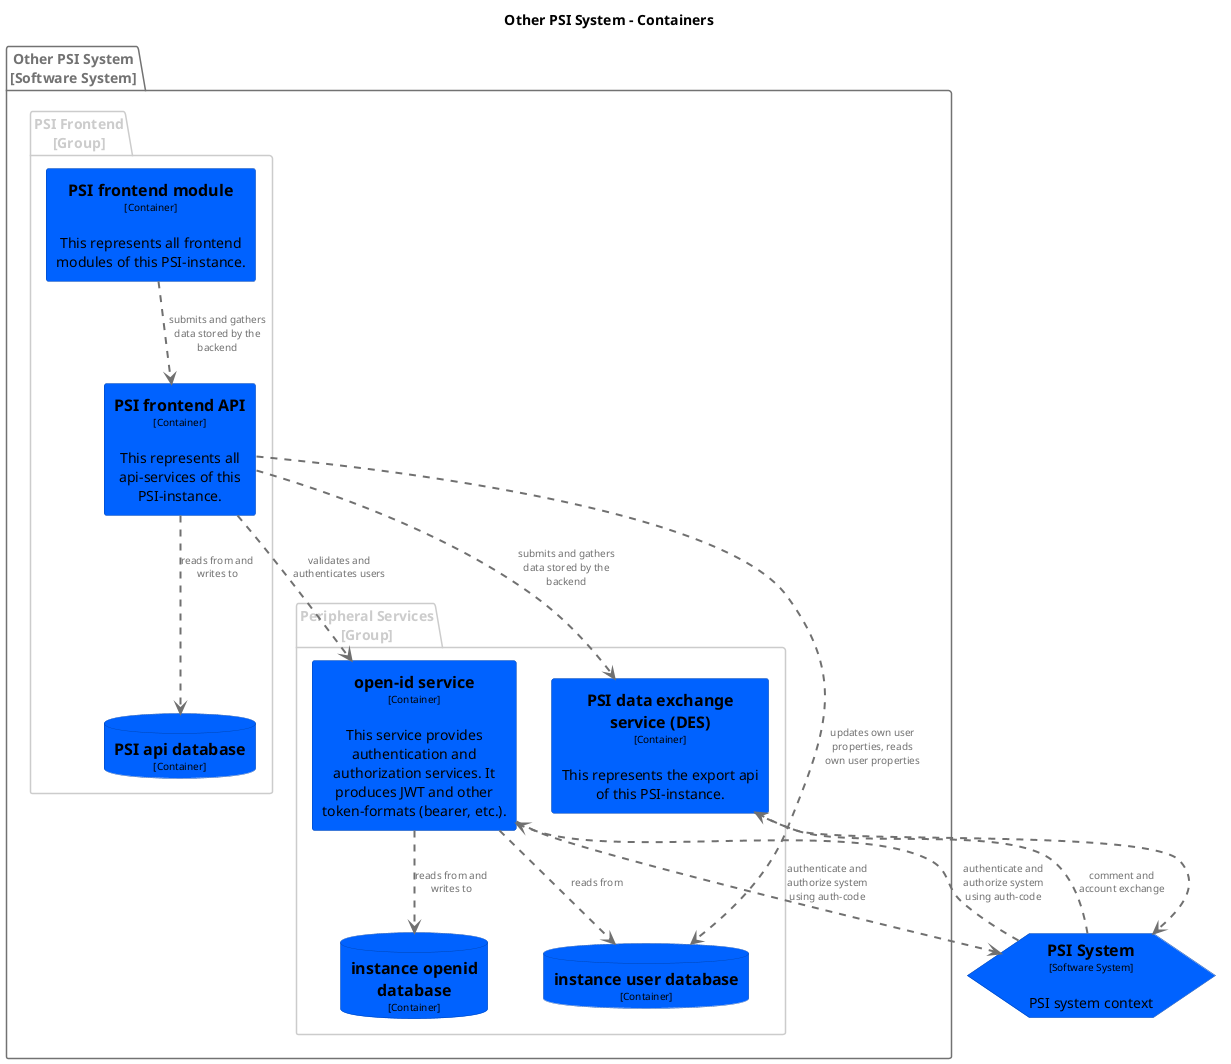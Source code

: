 @startuml
set separator none
title Other PSI System - Containers

top to bottom direction

skinparam {
  shadowing false
  arrowFontSize 10
  defaultTextAlignment center
  wrapWidth 200
  maxMessageSize 100
}

hide stereotype

skinparam hexagon<<PSISystem>> {
  BackgroundColor #0062ff
  FontColor #000000
  BorderColor #0044b2
}
skinparam database<<OtherPSISystem.PSIapidatabase>> {
  BackgroundColor #0062ff
  FontColor #000000
  BorderColor #0044b2
}
skinparam rectangle<<OtherPSISystem.PSIdataexchangeserviceDES>> {
  BackgroundColor #0062ff
  FontColor #000000
  BorderColor #0044b2
}
skinparam rectangle<<OtherPSISystem.PSIfrontendAPI>> {
  BackgroundColor #0062ff
  FontColor #000000
  BorderColor #0044b2
}
skinparam rectangle<<OtherPSISystem.PSIfrontendmodule>> {
  BackgroundColor #0062ff
  FontColor #000000
  BorderColor #0044b2
}
skinparam database<<OtherPSISystem.instanceopeniddatabase>> {
  BackgroundColor #0062ff
  FontColor #000000
  BorderColor #0044b2
}
skinparam database<<OtherPSISystem.instanceuserdatabase>> {
  BackgroundColor #0062ff
  FontColor #000000
  BorderColor #0044b2
}
skinparam rectangle<<OtherPSISystem.openidservice>> {
  BackgroundColor #0062ff
  FontColor #000000
  BorderColor #0044b2
}

hexagon "==PSI System\n<size:10>[Software System]</size>\n\nPSI system context" <<PSISystem>> as PSISystem

package "Other PSI System\n[Software System]" <<OtherPSISystem>> {
  skinparam PackageBorderColor<<OtherPSISystem>> #727272
  skinparam PackageFontColor<<OtherPSISystem>> #727272

  package "PSI Frontend\n[Group]" <<group>> {
    skinparam PackageBorderColor<<group>> #cccccc
    skinparam PackageFontColor<<group>> #cccccc

    rectangle "==PSI frontend module\n<size:10>[Container]</size>\n\nThis represents all frontend modules of this PSI-instance." <<OtherPSISystem.PSIfrontendmodule>> as OtherPSISystem.PSIfrontendmodule
    rectangle "==PSI frontend API\n<size:10>[Container]</size>\n\nThis represents all api-services of this PSI-instance." <<OtherPSISystem.PSIfrontendAPI>> as OtherPSISystem.PSIfrontendAPI
    database "==PSI api database\n<size:10>[Container]</size>" <<OtherPSISystem.PSIapidatabase>> as OtherPSISystem.PSIapidatabase
  }

  package "Peripheral Services\n[Group]" <<group>> {
    skinparam PackageBorderColor<<group>> #cccccc
    skinparam PackageFontColor<<group>> #cccccc

    rectangle "==PSI data exchange service (DES)\n<size:10>[Container]</size>\n\nThis represents the export api of this PSI-instance." <<OtherPSISystem.PSIdataexchangeserviceDES>> as OtherPSISystem.PSIdataexchangeserviceDES
    rectangle "==open-id service\n<size:10>[Container]</size>\n\nThis service provides authentication and authorization services. It produces JWT and other token-formats (bearer, etc.)." <<OtherPSISystem.openidservice>> as OtherPSISystem.openidservice
    database "==instance user database\n<size:10>[Container]</size>" <<OtherPSISystem.instanceuserdatabase>> as OtherPSISystem.instanceuserdatabase
    database "==instance openid database\n<size:10>[Container]</size>" <<OtherPSISystem.instanceopeniddatabase>> as OtherPSISystem.instanceopeniddatabase
  }

}

OtherPSISystem.PSIfrontendmodule .[#707070,thickness=2].> OtherPSISystem.PSIfrontendAPI : "<color:#707070>submits and gathers data stored by the backend"
OtherPSISystem.PSIfrontendAPI .[#707070,thickness=2].> OtherPSISystem.PSIapidatabase : "<color:#707070>reads from and writes to"
OtherPSISystem.PSIfrontendAPI .[#707070,thickness=2].> OtherPSISystem.PSIdataexchangeserviceDES : "<color:#707070>submits and gathers data stored by the backend"
OtherPSISystem.PSIfrontendAPI .[#707070,thickness=2].> OtherPSISystem.openidservice : "<color:#707070>validates and authenticates users"
OtherPSISystem.PSIfrontendAPI .[#707070,thickness=2].> OtherPSISystem.instanceuserdatabase : "<color:#707070>updates own user properties, reads own user properties"
OtherPSISystem.openidservice .[#707070,thickness=2].> OtherPSISystem.instanceuserdatabase : "<color:#707070>reads from"
OtherPSISystem.openidservice .[#707070,thickness=2].> OtherPSISystem.instanceopeniddatabase : "<color:#707070>reads from and writes to"
OtherPSISystem.PSIdataexchangeserviceDES .[#707070,thickness=2].> PSISystem : "<color:#707070>"
PSISystem .[#707070,thickness=2].> OtherPSISystem.PSIdataexchangeserviceDES : "<color:#707070>comment and account exchange"
PSISystem .[#707070,thickness=2].> OtherPSISystem.openidservice : "<color:#707070>authenticate and authorize system using auth-code"
OtherPSISystem.openidservice .[#707070,thickness=2].> PSISystem : "<color:#707070>authenticate and authorize system using auth-code"
@enduml